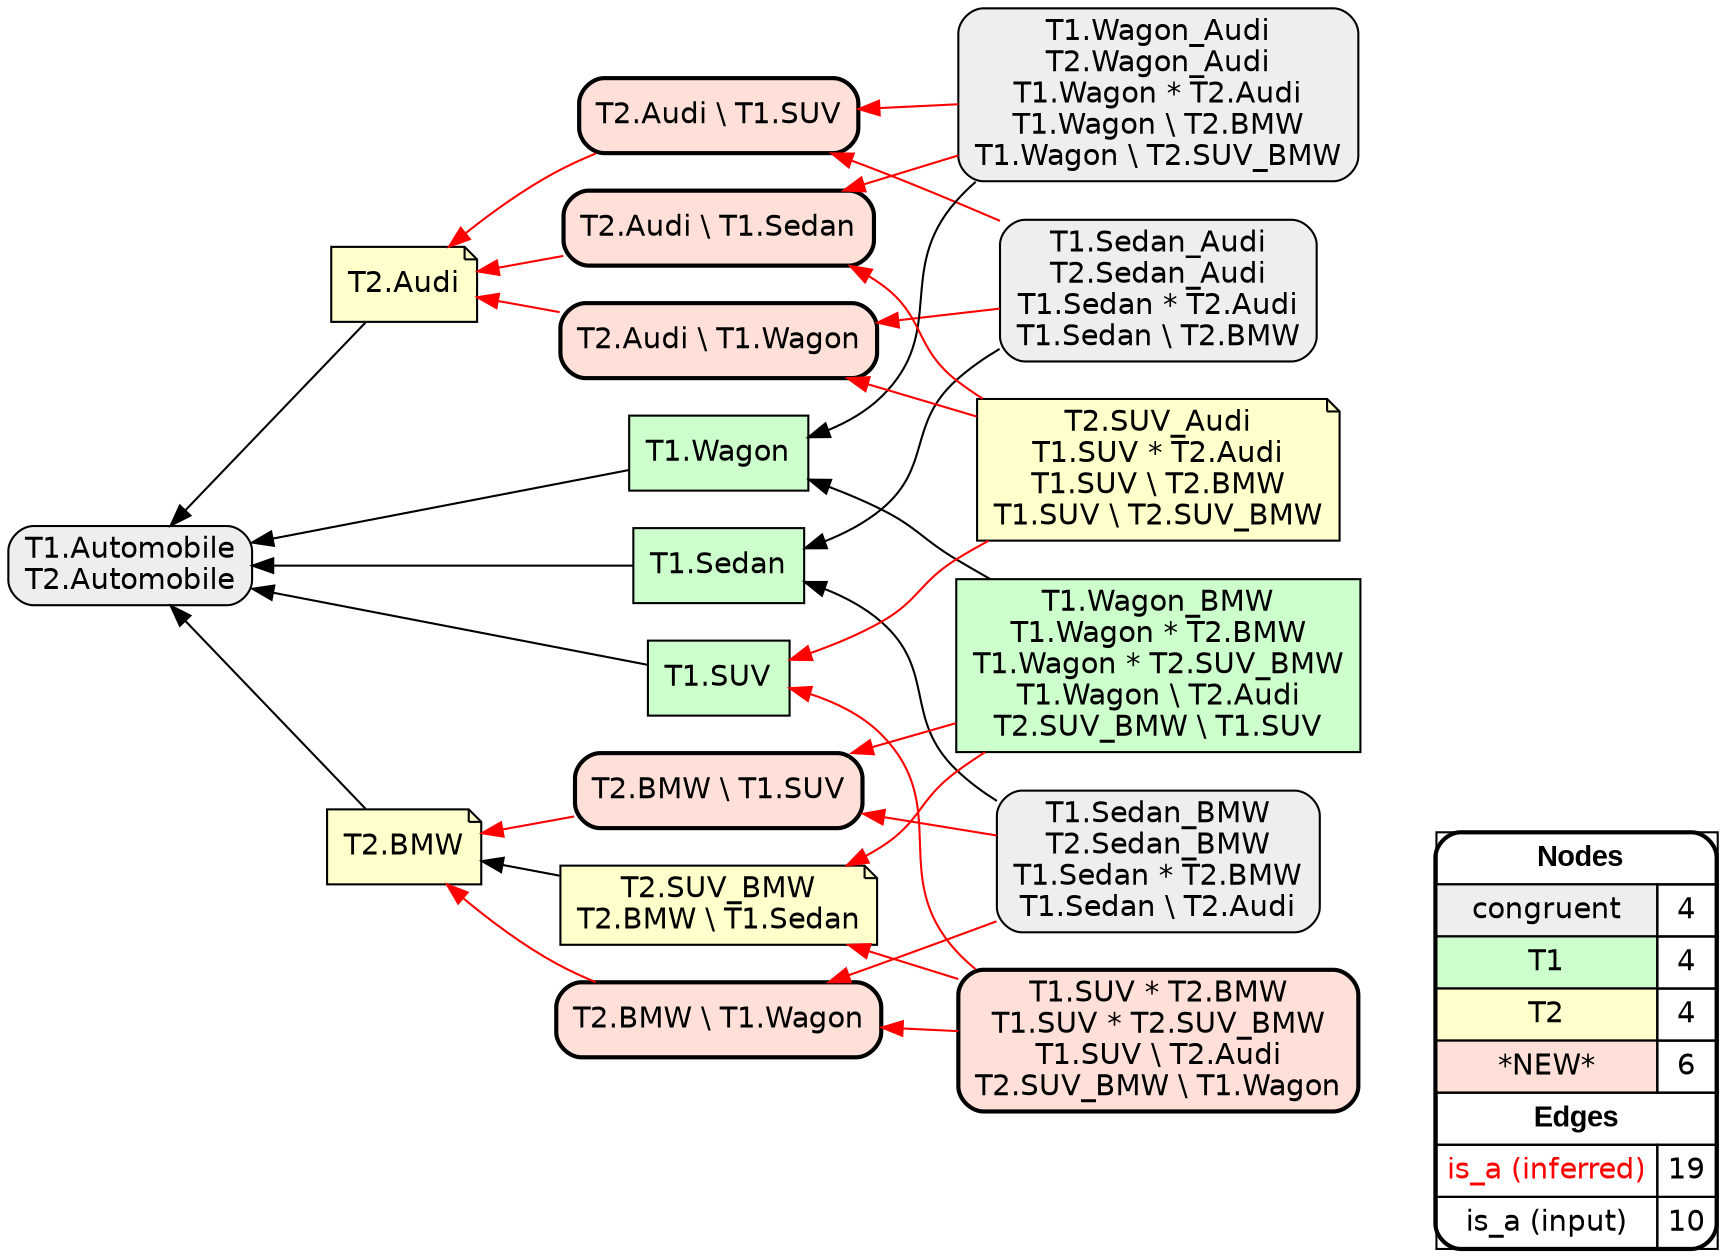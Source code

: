 digraph{
rankdir=RL
node[shape=box style="filled,rounded" fillcolor="#EEEEEE" fontname="helvetica"] 
"T1.Automobile\nT2.Automobile"
"T1.Sedan_Audi\nT2.Sedan_Audi\nT1.Sedan * T2.Audi\nT1.Sedan \\ T2.BMW"
"T1.Wagon_Audi\nT2.Wagon_Audi\nT1.Wagon * T2.Audi\nT1.Wagon \\ T2.BMW\nT1.Wagon \\ T2.SUV_BMW"
"T1.Sedan_BMW\nT2.Sedan_BMW\nT1.Sedan * T2.BMW\nT1.Sedan \\ T2.Audi"
node[shape=box style=filled fillcolor="#CCFFCC" fontname="helvetica"] 
"T1.Wagon"
"T1.Wagon_BMW\nT1.Wagon * T2.BMW\nT1.Wagon * T2.SUV_BMW\nT1.Wagon \\ T2.Audi\nT2.SUV_BMW \\ T1.SUV"
"T1.Sedan"
"T1.SUV"
node[shape=note style=filled fillcolor="#FFFFCC" fontname="helvetica"] 
"T2.SUV_Audi\nT1.SUV * T2.Audi\nT1.SUV \\ T2.BMW\nT1.SUV \\ T2.SUV_BMW"
"T2.Audi"
"T2.BMW"
"T2.SUV_BMW\nT2.BMW \\ T1.Sedan"
node[shape=box style="filled,rounded,bold" fillcolor="#FFE0D8" fontname="helvetica"] 
"T2.BMW \\ T1.SUV"
"T2.Audi \\ T1.Wagon"
"T2.Audi \\ T1.Sedan"
"T2.BMW \\ T1.Wagon"
"T2.Audi \\ T1.SUV"
"T1.SUV * T2.BMW\nT1.SUV * T2.SUV_BMW\nT1.SUV \\ T2.Audi\nT2.SUV_BMW \\ T1.Wagon"
edge[arrowhead=normal style=dotted color="#000000" constraint=true penwidth=1]
edge[arrowhead=normal style=solid color="#FF0000" constraint=true penwidth=1]
"T1.Sedan_BMW\nT2.Sedan_BMW\nT1.Sedan * T2.BMW\nT1.Sedan \\ T2.Audi" -> "T2.BMW \\ T1.SUV"
"T2.BMW \\ T1.SUV" -> "T2.BMW"
"T1.Wagon_BMW\nT1.Wagon * T2.BMW\nT1.Wagon * T2.SUV_BMW\nT1.Wagon \\ T2.Audi\nT2.SUV_BMW \\ T1.SUV" -> "T2.SUV_BMW\nT2.BMW \\ T1.Sedan"
"T2.SUV_Audi\nT1.SUV * T2.Audi\nT1.SUV \\ T2.BMW\nT1.SUV \\ T2.SUV_BMW" -> "T1.SUV"
"T2.BMW \\ T1.Wagon" -> "T2.BMW"
"T1.Wagon_Audi\nT2.Wagon_Audi\nT1.Wagon * T2.Audi\nT1.Wagon \\ T2.BMW\nT1.Wagon \\ T2.SUV_BMW" -> "T2.Audi \\ T1.SUV"
"T1.SUV * T2.BMW\nT1.SUV * T2.SUV_BMW\nT1.SUV \\ T2.Audi\nT2.SUV_BMW \\ T1.Wagon" -> "T2.BMW \\ T1.Wagon"
"T1.SUV * T2.BMW\nT1.SUV * T2.SUV_BMW\nT1.SUV \\ T2.Audi\nT2.SUV_BMW \\ T1.Wagon" -> "T2.SUV_BMW\nT2.BMW \\ T1.Sedan"
"T1.Sedan_Audi\nT2.Sedan_Audi\nT1.Sedan * T2.Audi\nT1.Sedan \\ T2.BMW" -> "T2.Audi \\ T1.SUV"
"T2.SUV_Audi\nT1.SUV * T2.Audi\nT1.SUV \\ T2.BMW\nT1.SUV \\ T2.SUV_BMW" -> "T2.Audi \\ T1.Sedan"
"T1.Wagon_Audi\nT2.Wagon_Audi\nT1.Wagon * T2.Audi\nT1.Wagon \\ T2.BMW\nT1.Wagon \\ T2.SUV_BMW" -> "T2.Audi \\ T1.Sedan"
"T1.Sedan_Audi\nT2.Sedan_Audi\nT1.Sedan * T2.Audi\nT1.Sedan \\ T2.BMW" -> "T2.Audi \\ T1.Wagon"
"T2.SUV_Audi\nT1.SUV * T2.Audi\nT1.SUV \\ T2.BMW\nT1.SUV \\ T2.SUV_BMW" -> "T2.Audi \\ T1.Wagon"
"T1.Sedan_BMW\nT2.Sedan_BMW\nT1.Sedan * T2.BMW\nT1.Sedan \\ T2.Audi" -> "T2.BMW \\ T1.Wagon"
"T2.Audi \\ T1.Sedan" -> "T2.Audi"
"T1.SUV * T2.BMW\nT1.SUV * T2.SUV_BMW\nT1.SUV \\ T2.Audi\nT2.SUV_BMW \\ T1.Wagon" -> "T1.SUV"
"T2.Audi \\ T1.SUV" -> "T2.Audi"
"T1.Wagon_BMW\nT1.Wagon * T2.BMW\nT1.Wagon * T2.SUV_BMW\nT1.Wagon \\ T2.Audi\nT2.SUV_BMW \\ T1.SUV" -> "T2.BMW \\ T1.SUV"
"T2.Audi \\ T1.Wagon" -> "T2.Audi"
edge[arrowhead=normal style=solid color="#000000" constraint=true penwidth=1]
"T2.SUV_BMW\nT2.BMW \\ T1.Sedan" -> "T2.BMW"
"T1.Wagon" -> "T1.Automobile\nT2.Automobile"
"T1.SUV" -> "T1.Automobile\nT2.Automobile"
"T2.BMW" -> "T1.Automobile\nT2.Automobile"
"T2.Audi" -> "T1.Automobile\nT2.Automobile"
"T1.Sedan_Audi\nT2.Sedan_Audi\nT1.Sedan * T2.Audi\nT1.Sedan \\ T2.BMW" -> "T1.Sedan"
"T1.Wagon_Audi\nT2.Wagon_Audi\nT1.Wagon * T2.Audi\nT1.Wagon \\ T2.BMW\nT1.Wagon \\ T2.SUV_BMW" -> "T1.Wagon"
"T1.Wagon_BMW\nT1.Wagon * T2.BMW\nT1.Wagon * T2.SUV_BMW\nT1.Wagon \\ T2.Audi\nT2.SUV_BMW \\ T1.SUV" -> "T1.Wagon"
"T1.Sedan" -> "T1.Automobile\nT2.Automobile"
"T1.Sedan_BMW\nT2.Sedan_BMW\nT1.Sedan * T2.BMW\nT1.Sedan \\ T2.Audi" -> "T1.Sedan"
node[shape=box] 
{rank=source Legend [fillcolor= white margin=0 label=< 
 <TABLE BORDER="0" CELLBORDER="1" CELLSPACING="0" CELLPADDING="4"> 
<TR> <TD COLSPAN="2"><font face="Arial Black"> Nodes</font></TD> </TR> 
<TR> 
 <TD bgcolor="#EEEEEE" fontname="helvetica">congruent</TD> 
 <TD>4</TD> 
 </TR> 
<TR> 
 <TD bgcolor="#CCFFCC" fontname="helvetica">T1</TD> 
 <TD>4</TD> 
 </TR> 
<TR> 
 <TD bgcolor="#FFFFCC" fontname="helvetica">T2</TD> 
 <TD>4</TD> 
 </TR> 
<TR> 
 <TD bgcolor="#FFE0D8" fontname="helvetica">*NEW*</TD> 
 <TD>6</TD> 
 </TR> 
<TR> <TD COLSPAN="2"><font face = "Arial Black"> Edges </font></TD> </TR> 
<TR> 
 <TD><font color ="#FF0000">is_a (inferred)</font></TD><TD>19</TD>
</TR>
<TR> 
 <TD><font color ="#000000">is_a (input)</font></TD><TD>10</TD>
</TR>
</TABLE> 
 >] } 
}